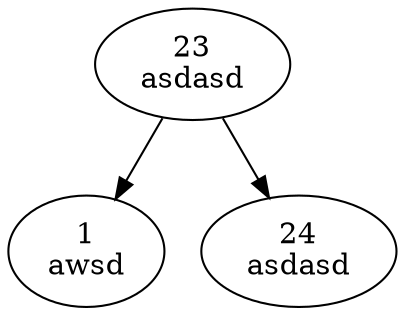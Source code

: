 digraph G {
  23 [label="23\nasdasd"];
  1 [label="1\nawsd"];
  24 [label="24\nasdasd"];
  23 -> 1;
  23 -> 24;
}
